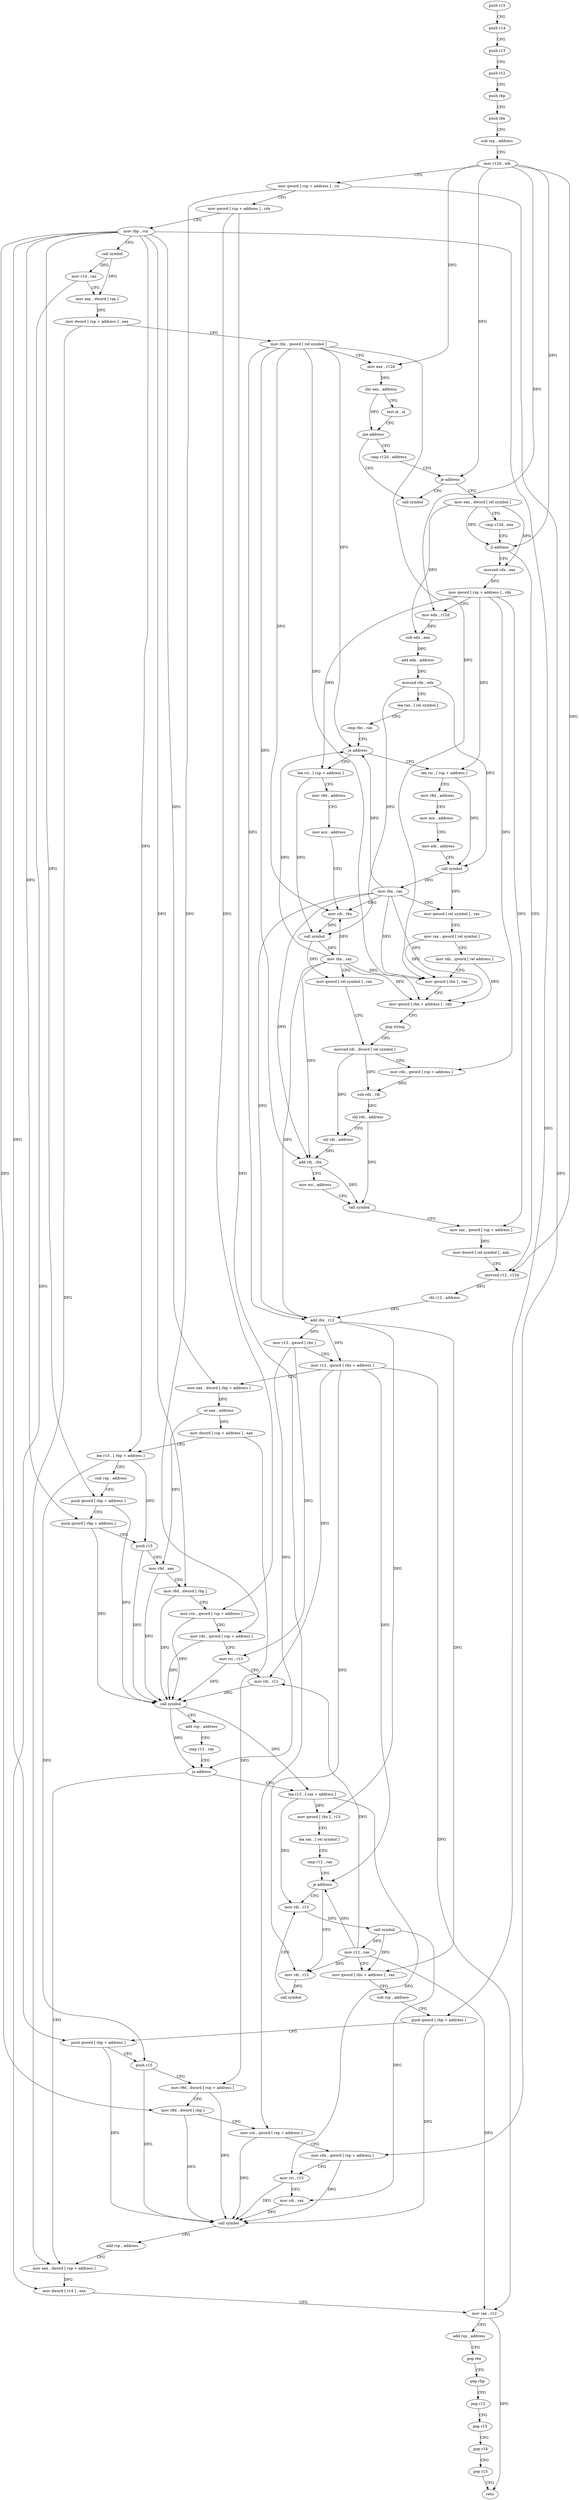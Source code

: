 digraph "func" {
"4226563" [label = "push r15" ]
"4226565" [label = "push r14" ]
"4226567" [label = "push r13" ]
"4226569" [label = "push r12" ]
"4226571" [label = "push rbp" ]
"4226572" [label = "push rbx" ]
"4226573" [label = "sub rsp , address" ]
"4226577" [label = "mov r12d , edi" ]
"4226580" [label = "mov qword [ rsp + address ] , rsi" ]
"4226585" [label = "mov qword [ rsp + address ] , rdx" ]
"4226590" [label = "mov rbp , rcx" ]
"4226593" [label = "call symbol" ]
"4226598" [label = "mov r14 , rax" ]
"4226601" [label = "mov eax , dword [ rax ]" ]
"4226603" [label = "mov dword [ rsp + address ] , eax" ]
"4226607" [label = "mov rbx , qword [ rel symbol ]" ]
"4226614" [label = "mov eax , r12d" ]
"4226617" [label = "shr eax , address" ]
"4226620" [label = "test al , al" ]
"4226622" [label = "jne address" ]
"4226961" [label = "call symbol" ]
"4226628" [label = "cmp r12d , address" ]
"4226635" [label = "je address" ]
"4226641" [label = "mov eax , dword [ rel symbol ]" ]
"4226647" [label = "cmp r12d , eax" ]
"4226650" [label = "jl address" ]
"4226768" [label = "movsxd r12 , r12d" ]
"4226652" [label = "movsxd rdx , eax" ]
"4226771" [label = "shl r12 , address" ]
"4226775" [label = "add rbx , r12" ]
"4226778" [label = "mov r13 , qword [ rbx ]" ]
"4226781" [label = "mov r12 , qword [ rbx + address ]" ]
"4226785" [label = "mov eax , dword [ rbp + address ]" ]
"4226788" [label = "or eax , address" ]
"4226791" [label = "mov dword [ rsp + address ] , eax" ]
"4226795" [label = "lea r15 , [ rbp + address ]" ]
"4226799" [label = "sub rsp , address" ]
"4226803" [label = "push qword [ rbp + address ]" ]
"4226806" [label = "push qword [ rbp + address ]" ]
"4226809" [label = "push r15" ]
"4226811" [label = "mov r9d , eax" ]
"4226814" [label = "mov r8d , dword [ rbp ]" ]
"4226818" [label = "mov rcx , qword [ rsp + address ]" ]
"4226823" [label = "mov rdx , qword [ rsp + address ]" ]
"4226828" [label = "mov rsi , r13" ]
"4226831" [label = "mov rdi , r12" ]
"4226834" [label = "call symbol" ]
"4226839" [label = "add rsp , address" ]
"4226843" [label = "cmp r13 , rax" ]
"4226846" [label = "ja address" ]
"4226936" [label = "mov eax , dword [ rsp + address ]" ]
"4226848" [label = "lea r13 , [ rax + address ]" ]
"4226655" [label = "mov qword [ rsp + address ] , rdx" ]
"4226660" [label = "mov edx , r12d" ]
"4226663" [label = "sub edx , eax" ]
"4226665" [label = "add edx , address" ]
"4226668" [label = "movsxd rdx , edx" ]
"4226671" [label = "lea rax , [ rel symbol ]" ]
"4226678" [label = "cmp rbx , rax" ]
"4226681" [label = "je address" ]
"4226966" [label = "lea rsi , [ rsp + address ]" ]
"4226687" [label = "lea rsi , [ rsp + address ]" ]
"4226940" [label = "mov dword [ r14 ] , eax" ]
"4226943" [label = "mov rax , r12" ]
"4226946" [label = "add rsp , address" ]
"4226950" [label = "pop rbx" ]
"4226951" [label = "pop rbp" ]
"4226952" [label = "pop r12" ]
"4226954" [label = "pop r13" ]
"4226956" [label = "pop r14" ]
"4226958" [label = "pop r15" ]
"4226960" [label = "retn" ]
"4226852" [label = "mov qword [ rbx ] , r13" ]
"4226855" [label = "lea rax , [ rel symbol ]" ]
"4226862" [label = "cmp r12 , rax" ]
"4226865" [label = "je address" ]
"4226875" [label = "mov rdi , r13" ]
"4226867" [label = "mov rdi , r12" ]
"4226971" [label = "mov r8d , address" ]
"4226977" [label = "mov ecx , address" ]
"4226982" [label = "mov edi , address" ]
"4226987" [label = "call symbol" ]
"4226992" [label = "mov rbx , rax" ]
"4226995" [label = "mov qword [ rel symbol ] , rax" ]
"4227002" [label = "mov rax , qword [ rel symbol ]" ]
"4227009" [label = "mov rdx , qword [ rel address ]" ]
"4227016" [label = "mov qword [ rbx ] , rax" ]
"4227019" [label = "mov qword [ rbx + address ] , rdx" ]
"4227023" [label = "jmp string" ]
"4226721" [label = "movsxd rdi , dword [ rel symbol ]" ]
"4226692" [label = "mov r8d , address" ]
"4226698" [label = "mov ecx , address" ]
"4226703" [label = "mov rdi , rbx" ]
"4226706" [label = "call symbol" ]
"4226711" [label = "mov rbx , rax" ]
"4226714" [label = "mov qword [ rel symbol ] , rax" ]
"4226878" [label = "call symbol" ]
"4226883" [label = "mov r12 , rax" ]
"4226886" [label = "mov qword [ rbx + address ] , rax" ]
"4226890" [label = "sub rsp , address" ]
"4226894" [label = "push qword [ rbp + address ]" ]
"4226897" [label = "push qword [ rbp + address ]" ]
"4226900" [label = "push r15" ]
"4226902" [label = "mov r9d , dword [ rsp + address ]" ]
"4226907" [label = "mov r8d , dword [ rbp ]" ]
"4226911" [label = "mov rcx , qword [ rsp + address ]" ]
"4226916" [label = "mov rdx , qword [ rsp + address ]" ]
"4226921" [label = "mov rsi , r13" ]
"4226924" [label = "mov rdi , rax" ]
"4226927" [label = "call symbol" ]
"4226932" [label = "add rsp , address" ]
"4226870" [label = "call symbol" ]
"4226728" [label = "mov rdx , qword [ rsp + address ]" ]
"4226733" [label = "sub rdx , rdi" ]
"4226736" [label = "shl rdx , address" ]
"4226740" [label = "shl rdi , address" ]
"4226744" [label = "add rdi , rbx" ]
"4226747" [label = "mov esi , address" ]
"4226752" [label = "call symbol" ]
"4226757" [label = "mov rax , qword [ rsp + address ]" ]
"4226762" [label = "mov dword [ rel symbol ] , eax" ]
"4226563" -> "4226565" [ label = "CFG" ]
"4226565" -> "4226567" [ label = "CFG" ]
"4226567" -> "4226569" [ label = "CFG" ]
"4226569" -> "4226571" [ label = "CFG" ]
"4226571" -> "4226572" [ label = "CFG" ]
"4226572" -> "4226573" [ label = "CFG" ]
"4226573" -> "4226577" [ label = "CFG" ]
"4226577" -> "4226580" [ label = "CFG" ]
"4226577" -> "4226614" [ label = "DFG" ]
"4226577" -> "4226635" [ label = "DFG" ]
"4226577" -> "4226650" [ label = "DFG" ]
"4226577" -> "4226768" [ label = "DFG" ]
"4226577" -> "4226660" [ label = "DFG" ]
"4226580" -> "4226585" [ label = "CFG" ]
"4226580" -> "4226823" [ label = "DFG" ]
"4226580" -> "4226916" [ label = "DFG" ]
"4226585" -> "4226590" [ label = "CFG" ]
"4226585" -> "4226818" [ label = "DFG" ]
"4226585" -> "4226911" [ label = "DFG" ]
"4226590" -> "4226593" [ label = "CFG" ]
"4226590" -> "4226785" [ label = "DFG" ]
"4226590" -> "4226795" [ label = "DFG" ]
"4226590" -> "4226803" [ label = "DFG" ]
"4226590" -> "4226806" [ label = "DFG" ]
"4226590" -> "4226814" [ label = "DFG" ]
"4226590" -> "4226894" [ label = "DFG" ]
"4226590" -> "4226897" [ label = "DFG" ]
"4226590" -> "4226907" [ label = "DFG" ]
"4226593" -> "4226598" [ label = "DFG" ]
"4226593" -> "4226601" [ label = "DFG" ]
"4226598" -> "4226601" [ label = "CFG" ]
"4226598" -> "4226940" [ label = "DFG" ]
"4226601" -> "4226603" [ label = "DFG" ]
"4226603" -> "4226607" [ label = "CFG" ]
"4226603" -> "4226936" [ label = "DFG" ]
"4226607" -> "4226614" [ label = "CFG" ]
"4226607" -> "4226775" [ label = "DFG" ]
"4226607" -> "4226681" [ label = "DFG" ]
"4226607" -> "4227016" [ label = "DFG" ]
"4226607" -> "4227019" [ label = "DFG" ]
"4226607" -> "4226703" [ label = "DFG" ]
"4226607" -> "4226744" [ label = "DFG" ]
"4226614" -> "4226617" [ label = "DFG" ]
"4226617" -> "4226620" [ label = "CFG" ]
"4226617" -> "4226622" [ label = "DFG" ]
"4226620" -> "4226622" [ label = "CFG" ]
"4226622" -> "4226961" [ label = "CFG" ]
"4226622" -> "4226628" [ label = "CFG" ]
"4226628" -> "4226635" [ label = "CFG" ]
"4226635" -> "4226961" [ label = "CFG" ]
"4226635" -> "4226641" [ label = "CFG" ]
"4226641" -> "4226647" [ label = "CFG" ]
"4226641" -> "4226650" [ label = "DFG" ]
"4226641" -> "4226652" [ label = "DFG" ]
"4226641" -> "4226663" [ label = "DFG" ]
"4226647" -> "4226650" [ label = "CFG" ]
"4226650" -> "4226768" [ label = "CFG" ]
"4226650" -> "4226652" [ label = "CFG" ]
"4226768" -> "4226771" [ label = "DFG" ]
"4226652" -> "4226655" [ label = "DFG" ]
"4226771" -> "4226775" [ label = "DFG" ]
"4226775" -> "4226778" [ label = "DFG" ]
"4226775" -> "4226781" [ label = "DFG" ]
"4226775" -> "4226852" [ label = "DFG" ]
"4226775" -> "4226886" [ label = "DFG" ]
"4226778" -> "4226781" [ label = "CFG" ]
"4226778" -> "4226828" [ label = "DFG" ]
"4226778" -> "4226846" [ label = "DFG" ]
"4226781" -> "4226785" [ label = "CFG" ]
"4226781" -> "4226831" [ label = "DFG" ]
"4226781" -> "4226943" [ label = "DFG" ]
"4226781" -> "4226865" [ label = "DFG" ]
"4226781" -> "4226867" [ label = "DFG" ]
"4226785" -> "4226788" [ label = "DFG" ]
"4226788" -> "4226791" [ label = "DFG" ]
"4226788" -> "4226811" [ label = "DFG" ]
"4226791" -> "4226795" [ label = "CFG" ]
"4226791" -> "4226902" [ label = "DFG" ]
"4226795" -> "4226799" [ label = "CFG" ]
"4226795" -> "4226809" [ label = "DFG" ]
"4226795" -> "4226900" [ label = "DFG" ]
"4226799" -> "4226803" [ label = "CFG" ]
"4226803" -> "4226806" [ label = "CFG" ]
"4226803" -> "4226834" [ label = "DFG" ]
"4226806" -> "4226809" [ label = "CFG" ]
"4226806" -> "4226834" [ label = "DFG" ]
"4226809" -> "4226811" [ label = "CFG" ]
"4226809" -> "4226834" [ label = "DFG" ]
"4226811" -> "4226814" [ label = "CFG" ]
"4226811" -> "4226834" [ label = "DFG" ]
"4226814" -> "4226818" [ label = "CFG" ]
"4226814" -> "4226834" [ label = "DFG" ]
"4226818" -> "4226823" [ label = "CFG" ]
"4226818" -> "4226834" [ label = "DFG" ]
"4226823" -> "4226828" [ label = "CFG" ]
"4226823" -> "4226834" [ label = "DFG" ]
"4226828" -> "4226831" [ label = "CFG" ]
"4226828" -> "4226834" [ label = "DFG" ]
"4226831" -> "4226834" [ label = "DFG" ]
"4226834" -> "4226839" [ label = "CFG" ]
"4226834" -> "4226846" [ label = "DFG" ]
"4226834" -> "4226848" [ label = "DFG" ]
"4226839" -> "4226843" [ label = "CFG" ]
"4226843" -> "4226846" [ label = "CFG" ]
"4226846" -> "4226936" [ label = "CFG" ]
"4226846" -> "4226848" [ label = "CFG" ]
"4226936" -> "4226940" [ label = "DFG" ]
"4226848" -> "4226852" [ label = "DFG" ]
"4226848" -> "4226875" [ label = "DFG" ]
"4226848" -> "4226921" [ label = "DFG" ]
"4226655" -> "4226660" [ label = "CFG" ]
"4226655" -> "4226728" [ label = "DFG" ]
"4226655" -> "4226757" [ label = "DFG" ]
"4226655" -> "4226966" [ label = "DFG" ]
"4226655" -> "4226687" [ label = "DFG" ]
"4226660" -> "4226663" [ label = "DFG" ]
"4226663" -> "4226665" [ label = "DFG" ]
"4226665" -> "4226668" [ label = "DFG" ]
"4226668" -> "4226671" [ label = "CFG" ]
"4226668" -> "4226987" [ label = "DFG" ]
"4226668" -> "4226706" [ label = "DFG" ]
"4226671" -> "4226678" [ label = "CFG" ]
"4226678" -> "4226681" [ label = "CFG" ]
"4226681" -> "4226966" [ label = "CFG" ]
"4226681" -> "4226687" [ label = "CFG" ]
"4226966" -> "4226971" [ label = "CFG" ]
"4226966" -> "4226987" [ label = "DFG" ]
"4226687" -> "4226692" [ label = "CFG" ]
"4226687" -> "4226706" [ label = "DFG" ]
"4226940" -> "4226943" [ label = "CFG" ]
"4226943" -> "4226946" [ label = "CFG" ]
"4226943" -> "4226960" [ label = "DFG" ]
"4226946" -> "4226950" [ label = "CFG" ]
"4226950" -> "4226951" [ label = "CFG" ]
"4226951" -> "4226952" [ label = "CFG" ]
"4226952" -> "4226954" [ label = "CFG" ]
"4226954" -> "4226956" [ label = "CFG" ]
"4226956" -> "4226958" [ label = "CFG" ]
"4226958" -> "4226960" [ label = "CFG" ]
"4226852" -> "4226855" [ label = "CFG" ]
"4226855" -> "4226862" [ label = "CFG" ]
"4226862" -> "4226865" [ label = "CFG" ]
"4226865" -> "4226875" [ label = "CFG" ]
"4226865" -> "4226867" [ label = "CFG" ]
"4226875" -> "4226878" [ label = "DFG" ]
"4226867" -> "4226870" [ label = "DFG" ]
"4226971" -> "4226977" [ label = "CFG" ]
"4226977" -> "4226982" [ label = "CFG" ]
"4226982" -> "4226987" [ label = "CFG" ]
"4226987" -> "4226992" [ label = "DFG" ]
"4226987" -> "4226995" [ label = "DFG" ]
"4226992" -> "4226995" [ label = "CFG" ]
"4226992" -> "4226681" [ label = "DFG" ]
"4226992" -> "4226775" [ label = "DFG" ]
"4226992" -> "4227016" [ label = "DFG" ]
"4226992" -> "4227019" [ label = "DFG" ]
"4226992" -> "4226703" [ label = "DFG" ]
"4226992" -> "4226744" [ label = "DFG" ]
"4226995" -> "4227002" [ label = "CFG" ]
"4227002" -> "4227009" [ label = "CFG" ]
"4227002" -> "4227016" [ label = "DFG" ]
"4227009" -> "4227016" [ label = "CFG" ]
"4227009" -> "4227019" [ label = "DFG" ]
"4227016" -> "4227019" [ label = "CFG" ]
"4227019" -> "4227023" [ label = "CFG" ]
"4227023" -> "4226721" [ label = "CFG" ]
"4226721" -> "4226728" [ label = "CFG" ]
"4226721" -> "4226733" [ label = "DFG" ]
"4226721" -> "4226740" [ label = "DFG" ]
"4226692" -> "4226698" [ label = "CFG" ]
"4226698" -> "4226703" [ label = "CFG" ]
"4226703" -> "4226706" [ label = "DFG" ]
"4226706" -> "4226711" [ label = "DFG" ]
"4226706" -> "4226714" [ label = "DFG" ]
"4226711" -> "4226714" [ label = "CFG" ]
"4226711" -> "4226681" [ label = "DFG" ]
"4226711" -> "4226703" [ label = "DFG" ]
"4226711" -> "4226775" [ label = "DFG" ]
"4226711" -> "4227016" [ label = "DFG" ]
"4226711" -> "4227019" [ label = "DFG" ]
"4226711" -> "4226744" [ label = "DFG" ]
"4226714" -> "4226721" [ label = "CFG" ]
"4226878" -> "4226883" [ label = "DFG" ]
"4226878" -> "4226886" [ label = "DFG" ]
"4226878" -> "4226924" [ label = "DFG" ]
"4226883" -> "4226886" [ label = "CFG" ]
"4226883" -> "4226831" [ label = "DFG" ]
"4226883" -> "4226943" [ label = "DFG" ]
"4226883" -> "4226865" [ label = "DFG" ]
"4226883" -> "4226867" [ label = "DFG" ]
"4226886" -> "4226890" [ label = "CFG" ]
"4226890" -> "4226894" [ label = "CFG" ]
"4226894" -> "4226897" [ label = "CFG" ]
"4226894" -> "4226927" [ label = "DFG" ]
"4226897" -> "4226900" [ label = "CFG" ]
"4226897" -> "4226927" [ label = "DFG" ]
"4226900" -> "4226902" [ label = "CFG" ]
"4226900" -> "4226927" [ label = "DFG" ]
"4226902" -> "4226907" [ label = "CFG" ]
"4226902" -> "4226927" [ label = "DFG" ]
"4226907" -> "4226911" [ label = "CFG" ]
"4226907" -> "4226927" [ label = "DFG" ]
"4226911" -> "4226916" [ label = "CFG" ]
"4226911" -> "4226927" [ label = "DFG" ]
"4226916" -> "4226921" [ label = "CFG" ]
"4226916" -> "4226927" [ label = "DFG" ]
"4226921" -> "4226924" [ label = "CFG" ]
"4226921" -> "4226927" [ label = "DFG" ]
"4226924" -> "4226927" [ label = "DFG" ]
"4226927" -> "4226932" [ label = "CFG" ]
"4226932" -> "4226936" [ label = "CFG" ]
"4226870" -> "4226875" [ label = "CFG" ]
"4226728" -> "4226733" [ label = "DFG" ]
"4226733" -> "4226736" [ label = "DFG" ]
"4226736" -> "4226740" [ label = "CFG" ]
"4226736" -> "4226752" [ label = "DFG" ]
"4226740" -> "4226744" [ label = "DFG" ]
"4226744" -> "4226747" [ label = "CFG" ]
"4226744" -> "4226752" [ label = "DFG" ]
"4226747" -> "4226752" [ label = "CFG" ]
"4226752" -> "4226757" [ label = "CFG" ]
"4226757" -> "4226762" [ label = "DFG" ]
"4226762" -> "4226768" [ label = "CFG" ]
}
